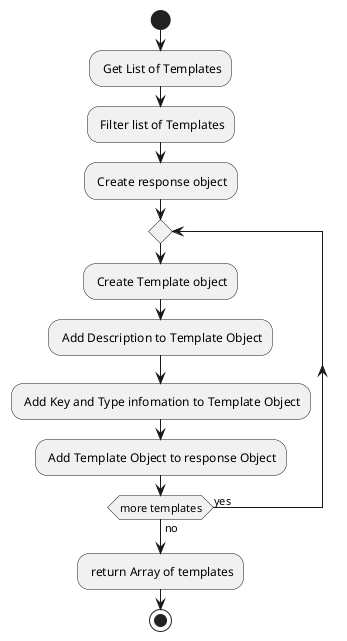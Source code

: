 @startuml
start
    : Get List of Templates;
    : Filter list of Templates;
    : Create response object;
    repeat
        : Create Template object;
        : Add Description to Template Object;
        : Add Key and Type infomation to Template Object;
        : Add Template Object to response Object;
    repeat while (more templates) is (yes) not (no)

    : return Array of templates;
stop
@enduml